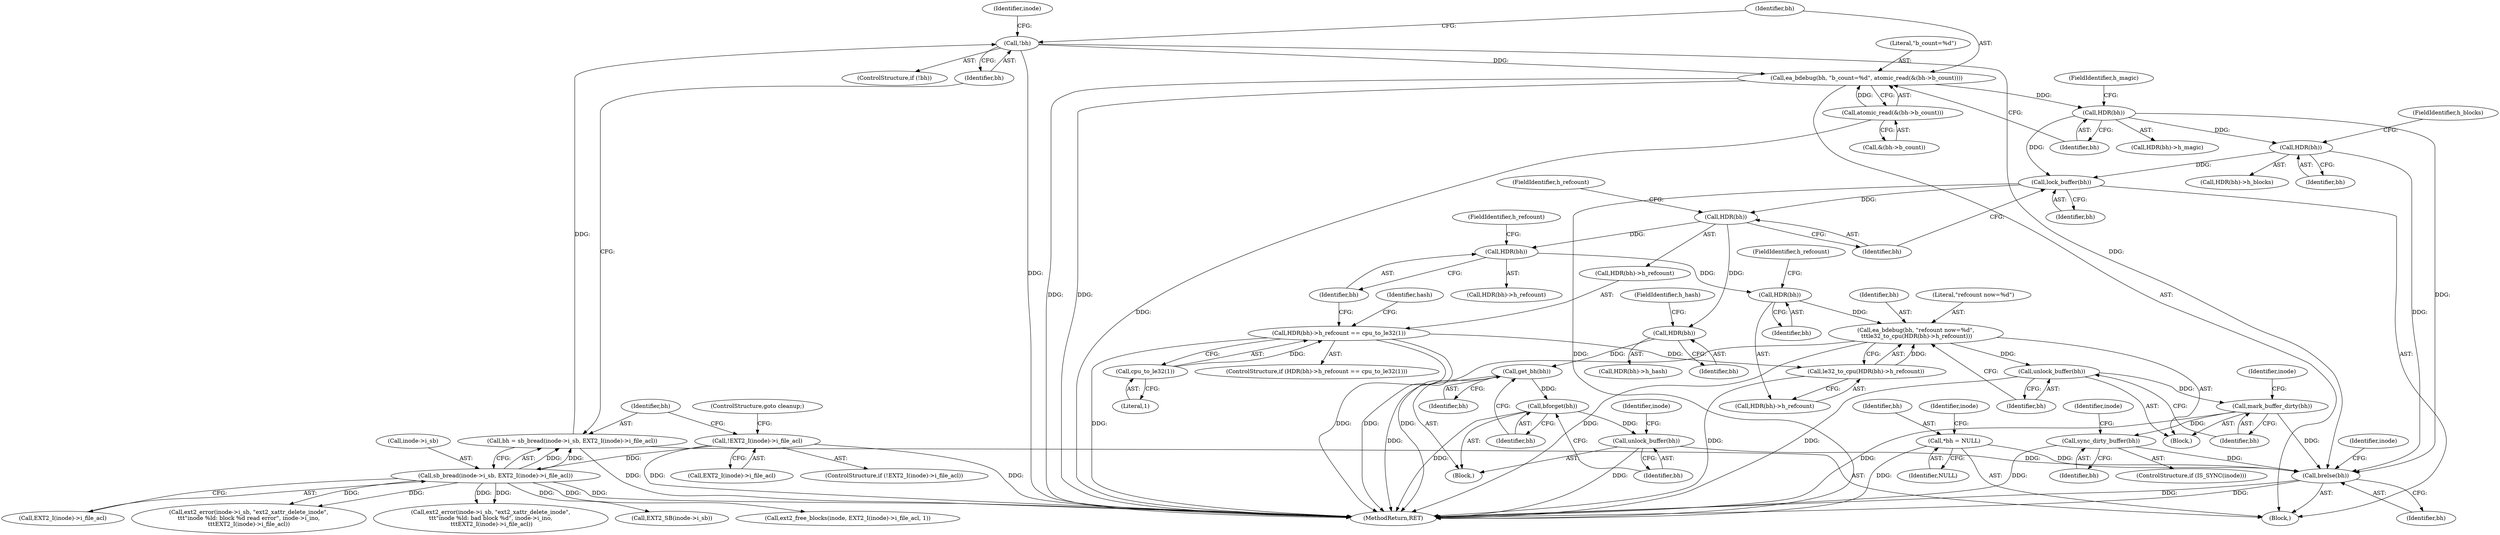 digraph "0_linux_be0726d33cb8f411945884664924bed3cb8c70ee_6@pointer" {
"1000268" [label="(Call,brelse(bh))"];
"1000168" [label="(Call,HDR(bh))"];
"1000161" [label="(Call,HDR(bh))"];
"1000149" [label="(Call,ea_bdebug(bh, \"b_count=%d\", atomic_read(&(bh->b_count))))"];
"1000132" [label="(Call,!bh)"];
"1000121" [label="(Call,bh = sb_bread(inode->i_sb, EXT2_I(inode)->i_file_acl))"];
"1000123" [label="(Call,sb_bread(inode->i_sb, EXT2_I(inode)->i_file_acl))"];
"1000115" [label="(Call,!EXT2_I(inode)->i_file_acl)"];
"1000152" [label="(Call,atomic_read(&(bh->b_count)))"];
"1000251" [label="(Call,mark_buffer_dirty(bh))"];
"1000249" [label="(Call,unlock_buffer(bh))"];
"1000241" [label="(Call,ea_bdebug(bh, \"refcount now=%d\",\n \t\t\tle32_to_cpu(HDR(bh)->h_refcount)))"];
"1000246" [label="(Call,HDR(bh))"];
"1000236" [label="(Call,HDR(bh))"];
"1000193" [label="(Call,HDR(bh))"];
"1000188" [label="(Call,lock_buffer(bh))"];
"1000244" [label="(Call,le32_to_cpu(HDR(bh)->h_refcount))"];
"1000191" [label="(Call,HDR(bh)->h_refcount == cpu_to_le32(1))"];
"1000196" [label="(Call,cpu_to_le32(1))"];
"1000229" [label="(Call,unlock_buffer(bh))"];
"1000227" [label="(Call,bforget(bh))"];
"1000225" [label="(Call,get_bh(bh))"];
"1000204" [label="(Call,HDR(bh))"];
"1000256" [label="(Call,sync_dirty_buffer(bh))"];
"1000105" [label="(Call,*bh = NULL)"];
"1000209" [label="(Call,EXT2_SB(inode->i_sb))"];
"1000227" [label="(Call,bforget(bh))"];
"1000133" [label="(Identifier,bh)"];
"1000116" [label="(Call,EXT2_I(inode)->i_file_acl)"];
"1000255" [label="(Identifier,inode)"];
"1000161" [label="(Call,HDR(bh))"];
"1000124" [label="(Call,inode->i_sb)"];
"1000204" [label="(Call,HDR(bh))"];
"1000241" [label="(Call,ea_bdebug(bh, \"refcount now=%d\",\n \t\t\tle32_to_cpu(HDR(bh)->h_refcount)))"];
"1000194" [label="(Identifier,bh)"];
"1000190" [label="(ControlStructure,if (HDR(bh)->h_refcount == cpu_to_le32(1)))"];
"1000192" [label="(Call,HDR(bh)->h_refcount)"];
"1000226" [label="(Identifier,bh)"];
"1000114" [label="(ControlStructure,if (!EXT2_I(inode)->i_file_acl))"];
"1000137" [label="(Identifier,inode)"];
"1000168" [label="(Call,HDR(bh))"];
"1000150" [label="(Identifier,bh)"];
"1000218" [label="(Call,ext2_free_blocks(inode, EXT2_I(inode)->i_file_acl, 1))"];
"1000252" [label="(Identifier,bh)"];
"1000123" [label="(Call,sb_bread(inode->i_sb, EXT2_I(inode)->i_file_acl))"];
"1000195" [label="(FieldIdentifier,h_refcount)"];
"1000203" [label="(Call,HDR(bh)->h_hash)"];
"1000264" [label="(Identifier,inode)"];
"1000152" [label="(Call,atomic_read(&(bh->b_count)))"];
"1000253" [label="(ControlStructure,if (IS_SYNC(inode)))"];
"1000115" [label="(Call,!EXT2_I(inode)->i_file_acl)"];
"1000247" [label="(Identifier,bh)"];
"1000174" [label="(Call,ext2_error(inode->i_sb, \"ext2_xattr_delete_inode\",\n\t\t\t\"inode %ld: bad block %d\", inode->i_ino,\n \t\t\tEXT2_I(inode)->i_file_acl))"];
"1000230" [label="(Identifier,bh)"];
"1000257" [label="(Identifier,bh)"];
"1000191" [label="(Call,HDR(bh)->h_refcount == cpu_to_le32(1))"];
"1000120" [label="(ControlStructure,goto cleanup;)"];
"1000251" [label="(Call,mark_buffer_dirty(bh))"];
"1000105" [label="(Call,*bh = NULL)"];
"1000256" [label="(Call,sync_dirty_buffer(bh))"];
"1000269" [label="(Identifier,bh)"];
"1000162" [label="(Identifier,bh)"];
"1000250" [label="(Identifier,bh)"];
"1000198" [label="(Block,)"];
"1000127" [label="(Call,EXT2_I(inode)->i_file_acl)"];
"1000197" [label="(Literal,1)"];
"1000229" [label="(Call,unlock_buffer(bh))"];
"1000205" [label="(Identifier,bh)"];
"1000248" [label="(FieldIdentifier,h_refcount)"];
"1000259" [label="(Identifier,inode)"];
"1000236" [label="(Call,HDR(bh))"];
"1000201" [label="(Identifier,hash)"];
"1000244" [label="(Call,le32_to_cpu(HDR(bh)->h_refcount))"];
"1000249" [label="(Call,unlock_buffer(bh))"];
"1000189" [label="(Identifier,bh)"];
"1000107" [label="(Identifier,NULL)"];
"1000170" [label="(FieldIdentifier,h_blocks)"];
"1000103" [label="(Block,)"];
"1000135" [label="(Call,ext2_error(inode->i_sb, \"ext2_xattr_delete_inode\",\n\t\t\t\"inode %ld: block %d read error\", inode->i_ino,\n\t\t\tEXT2_I(inode)->i_file_acl))"];
"1000121" [label="(Call,bh = sb_bread(inode->i_sb, EXT2_I(inode)->i_file_acl))"];
"1000106" [label="(Identifier,bh)"];
"1000112" [label="(Identifier,inode)"];
"1000235" [label="(Call,HDR(bh)->h_refcount)"];
"1000245" [label="(Call,HDR(bh)->h_refcount)"];
"1000242" [label="(Identifier,bh)"];
"1000237" [label="(Identifier,bh)"];
"1000206" [label="(FieldIdentifier,h_hash)"];
"1000196" [label="(Call,cpu_to_le32(1))"];
"1000228" [label="(Identifier,bh)"];
"1000163" [label="(FieldIdentifier,h_magic)"];
"1000149" [label="(Call,ea_bdebug(bh, \"b_count=%d\", atomic_read(&(bh->b_count))))"];
"1000153" [label="(Call,&(bh->b_count))"];
"1000238" [label="(FieldIdentifier,h_refcount)"];
"1000132" [label="(Call,!bh)"];
"1000232" [label="(Block,)"];
"1000268" [label="(Call,brelse(bh))"];
"1000243" [label="(Literal,\"refcount now=%d\")"];
"1000122" [label="(Identifier,bh)"];
"1000225" [label="(Call,get_bh(bh))"];
"1000188" [label="(Call,lock_buffer(bh))"];
"1000160" [label="(Call,HDR(bh)->h_magic)"];
"1000246" [label="(Call,HDR(bh))"];
"1000193" [label="(Call,HDR(bh))"];
"1000131" [label="(ControlStructure,if (!bh))"];
"1000167" [label="(Call,HDR(bh)->h_blocks)"];
"1000151" [label="(Literal,\"b_count=%d\")"];
"1000276" [label="(MethodReturn,RET)"];
"1000274" [label="(Identifier,inode)"];
"1000169" [label="(Identifier,bh)"];
"1000268" -> "1000103"  [label="AST: "];
"1000268" -> "1000269"  [label="CFG: "];
"1000269" -> "1000268"  [label="AST: "];
"1000274" -> "1000268"  [label="CFG: "];
"1000268" -> "1000276"  [label="DDG: "];
"1000268" -> "1000276"  [label="DDG: "];
"1000168" -> "1000268"  [label="DDG: "];
"1000251" -> "1000268"  [label="DDG: "];
"1000132" -> "1000268"  [label="DDG: "];
"1000229" -> "1000268"  [label="DDG: "];
"1000256" -> "1000268"  [label="DDG: "];
"1000161" -> "1000268"  [label="DDG: "];
"1000105" -> "1000268"  [label="DDG: "];
"1000168" -> "1000167"  [label="AST: "];
"1000168" -> "1000169"  [label="CFG: "];
"1000169" -> "1000168"  [label="AST: "];
"1000170" -> "1000168"  [label="CFG: "];
"1000161" -> "1000168"  [label="DDG: "];
"1000168" -> "1000188"  [label="DDG: "];
"1000161" -> "1000160"  [label="AST: "];
"1000161" -> "1000162"  [label="CFG: "];
"1000162" -> "1000161"  [label="AST: "];
"1000163" -> "1000161"  [label="CFG: "];
"1000149" -> "1000161"  [label="DDG: "];
"1000161" -> "1000188"  [label="DDG: "];
"1000149" -> "1000103"  [label="AST: "];
"1000149" -> "1000152"  [label="CFG: "];
"1000150" -> "1000149"  [label="AST: "];
"1000151" -> "1000149"  [label="AST: "];
"1000152" -> "1000149"  [label="AST: "];
"1000162" -> "1000149"  [label="CFG: "];
"1000149" -> "1000276"  [label="DDG: "];
"1000149" -> "1000276"  [label="DDG: "];
"1000132" -> "1000149"  [label="DDG: "];
"1000152" -> "1000149"  [label="DDG: "];
"1000132" -> "1000131"  [label="AST: "];
"1000132" -> "1000133"  [label="CFG: "];
"1000133" -> "1000132"  [label="AST: "];
"1000137" -> "1000132"  [label="CFG: "];
"1000150" -> "1000132"  [label="CFG: "];
"1000132" -> "1000276"  [label="DDG: "];
"1000121" -> "1000132"  [label="DDG: "];
"1000121" -> "1000103"  [label="AST: "];
"1000121" -> "1000123"  [label="CFG: "];
"1000122" -> "1000121"  [label="AST: "];
"1000123" -> "1000121"  [label="AST: "];
"1000133" -> "1000121"  [label="CFG: "];
"1000121" -> "1000276"  [label="DDG: "];
"1000123" -> "1000121"  [label="DDG: "];
"1000123" -> "1000121"  [label="DDG: "];
"1000123" -> "1000127"  [label="CFG: "];
"1000124" -> "1000123"  [label="AST: "];
"1000127" -> "1000123"  [label="AST: "];
"1000123" -> "1000276"  [label="DDG: "];
"1000115" -> "1000123"  [label="DDG: "];
"1000123" -> "1000135"  [label="DDG: "];
"1000123" -> "1000135"  [label="DDG: "];
"1000123" -> "1000174"  [label="DDG: "];
"1000123" -> "1000174"  [label="DDG: "];
"1000123" -> "1000209"  [label="DDG: "];
"1000123" -> "1000218"  [label="DDG: "];
"1000115" -> "1000114"  [label="AST: "];
"1000115" -> "1000116"  [label="CFG: "];
"1000116" -> "1000115"  [label="AST: "];
"1000120" -> "1000115"  [label="CFG: "];
"1000122" -> "1000115"  [label="CFG: "];
"1000115" -> "1000276"  [label="DDG: "];
"1000115" -> "1000276"  [label="DDG: "];
"1000152" -> "1000153"  [label="CFG: "];
"1000153" -> "1000152"  [label="AST: "];
"1000152" -> "1000276"  [label="DDG: "];
"1000251" -> "1000232"  [label="AST: "];
"1000251" -> "1000252"  [label="CFG: "];
"1000252" -> "1000251"  [label="AST: "];
"1000255" -> "1000251"  [label="CFG: "];
"1000251" -> "1000276"  [label="DDG: "];
"1000249" -> "1000251"  [label="DDG: "];
"1000251" -> "1000256"  [label="DDG: "];
"1000249" -> "1000232"  [label="AST: "];
"1000249" -> "1000250"  [label="CFG: "];
"1000250" -> "1000249"  [label="AST: "];
"1000252" -> "1000249"  [label="CFG: "];
"1000249" -> "1000276"  [label="DDG: "];
"1000241" -> "1000249"  [label="DDG: "];
"1000241" -> "1000232"  [label="AST: "];
"1000241" -> "1000244"  [label="CFG: "];
"1000242" -> "1000241"  [label="AST: "];
"1000243" -> "1000241"  [label="AST: "];
"1000244" -> "1000241"  [label="AST: "];
"1000250" -> "1000241"  [label="CFG: "];
"1000241" -> "1000276"  [label="DDG: "];
"1000241" -> "1000276"  [label="DDG: "];
"1000246" -> "1000241"  [label="DDG: "];
"1000244" -> "1000241"  [label="DDG: "];
"1000246" -> "1000245"  [label="AST: "];
"1000246" -> "1000247"  [label="CFG: "];
"1000247" -> "1000246"  [label="AST: "];
"1000248" -> "1000246"  [label="CFG: "];
"1000236" -> "1000246"  [label="DDG: "];
"1000236" -> "1000235"  [label="AST: "];
"1000236" -> "1000237"  [label="CFG: "];
"1000237" -> "1000236"  [label="AST: "];
"1000238" -> "1000236"  [label="CFG: "];
"1000193" -> "1000236"  [label="DDG: "];
"1000193" -> "1000192"  [label="AST: "];
"1000193" -> "1000194"  [label="CFG: "];
"1000194" -> "1000193"  [label="AST: "];
"1000195" -> "1000193"  [label="CFG: "];
"1000188" -> "1000193"  [label="DDG: "];
"1000193" -> "1000204"  [label="DDG: "];
"1000188" -> "1000103"  [label="AST: "];
"1000188" -> "1000189"  [label="CFG: "];
"1000189" -> "1000188"  [label="AST: "];
"1000194" -> "1000188"  [label="CFG: "];
"1000188" -> "1000276"  [label="DDG: "];
"1000244" -> "1000245"  [label="CFG: "];
"1000245" -> "1000244"  [label="AST: "];
"1000244" -> "1000276"  [label="DDG: "];
"1000191" -> "1000244"  [label="DDG: "];
"1000191" -> "1000190"  [label="AST: "];
"1000191" -> "1000196"  [label="CFG: "];
"1000192" -> "1000191"  [label="AST: "];
"1000196" -> "1000191"  [label="AST: "];
"1000201" -> "1000191"  [label="CFG: "];
"1000237" -> "1000191"  [label="CFG: "];
"1000191" -> "1000276"  [label="DDG: "];
"1000191" -> "1000276"  [label="DDG: "];
"1000191" -> "1000276"  [label="DDG: "];
"1000196" -> "1000191"  [label="DDG: "];
"1000196" -> "1000197"  [label="CFG: "];
"1000197" -> "1000196"  [label="AST: "];
"1000229" -> "1000198"  [label="AST: "];
"1000229" -> "1000230"  [label="CFG: "];
"1000230" -> "1000229"  [label="AST: "];
"1000264" -> "1000229"  [label="CFG: "];
"1000229" -> "1000276"  [label="DDG: "];
"1000227" -> "1000229"  [label="DDG: "];
"1000227" -> "1000198"  [label="AST: "];
"1000227" -> "1000228"  [label="CFG: "];
"1000228" -> "1000227"  [label="AST: "];
"1000230" -> "1000227"  [label="CFG: "];
"1000227" -> "1000276"  [label="DDG: "];
"1000225" -> "1000227"  [label="DDG: "];
"1000225" -> "1000198"  [label="AST: "];
"1000225" -> "1000226"  [label="CFG: "];
"1000226" -> "1000225"  [label="AST: "];
"1000228" -> "1000225"  [label="CFG: "];
"1000225" -> "1000276"  [label="DDG: "];
"1000204" -> "1000225"  [label="DDG: "];
"1000204" -> "1000203"  [label="AST: "];
"1000204" -> "1000205"  [label="CFG: "];
"1000205" -> "1000204"  [label="AST: "];
"1000206" -> "1000204"  [label="CFG: "];
"1000256" -> "1000253"  [label="AST: "];
"1000256" -> "1000257"  [label="CFG: "];
"1000257" -> "1000256"  [label="AST: "];
"1000259" -> "1000256"  [label="CFG: "];
"1000256" -> "1000276"  [label="DDG: "];
"1000105" -> "1000103"  [label="AST: "];
"1000105" -> "1000107"  [label="CFG: "];
"1000106" -> "1000105"  [label="AST: "];
"1000107" -> "1000105"  [label="AST: "];
"1000112" -> "1000105"  [label="CFG: "];
"1000105" -> "1000276"  [label="DDG: "];
}
